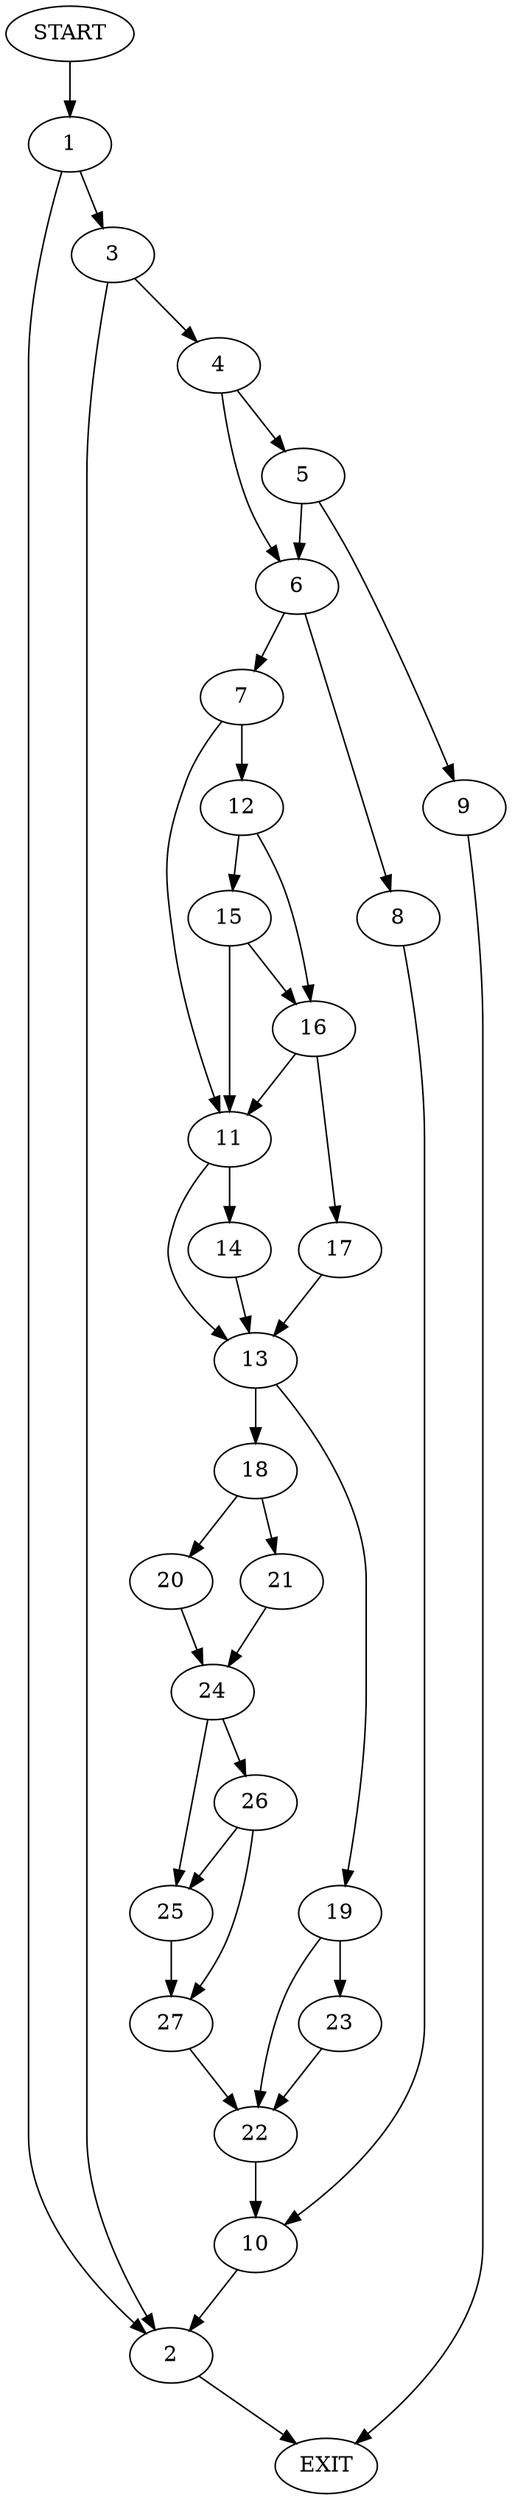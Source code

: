 digraph {
0 [label="START"]
28 [label="EXIT"]
0 -> 1
1 -> 2
1 -> 3
3 -> 4
3 -> 2
2 -> 28
4 -> 5
4 -> 6
6 -> 7
6 -> 8
5 -> 9
5 -> 6
9 -> 28
8 -> 10
7 -> 11
7 -> 12
11 -> 13
11 -> 14
12 -> 15
12 -> 16
15 -> 11
15 -> 16
16 -> 11
16 -> 17
17 -> 13
13 -> 18
13 -> 19
14 -> 13
18 -> 20
18 -> 21
19 -> 22
19 -> 23
20 -> 24
21 -> 24
24 -> 25
24 -> 26
25 -> 27
26 -> 27
26 -> 25
27 -> 22
22 -> 10
23 -> 22
10 -> 2
}

